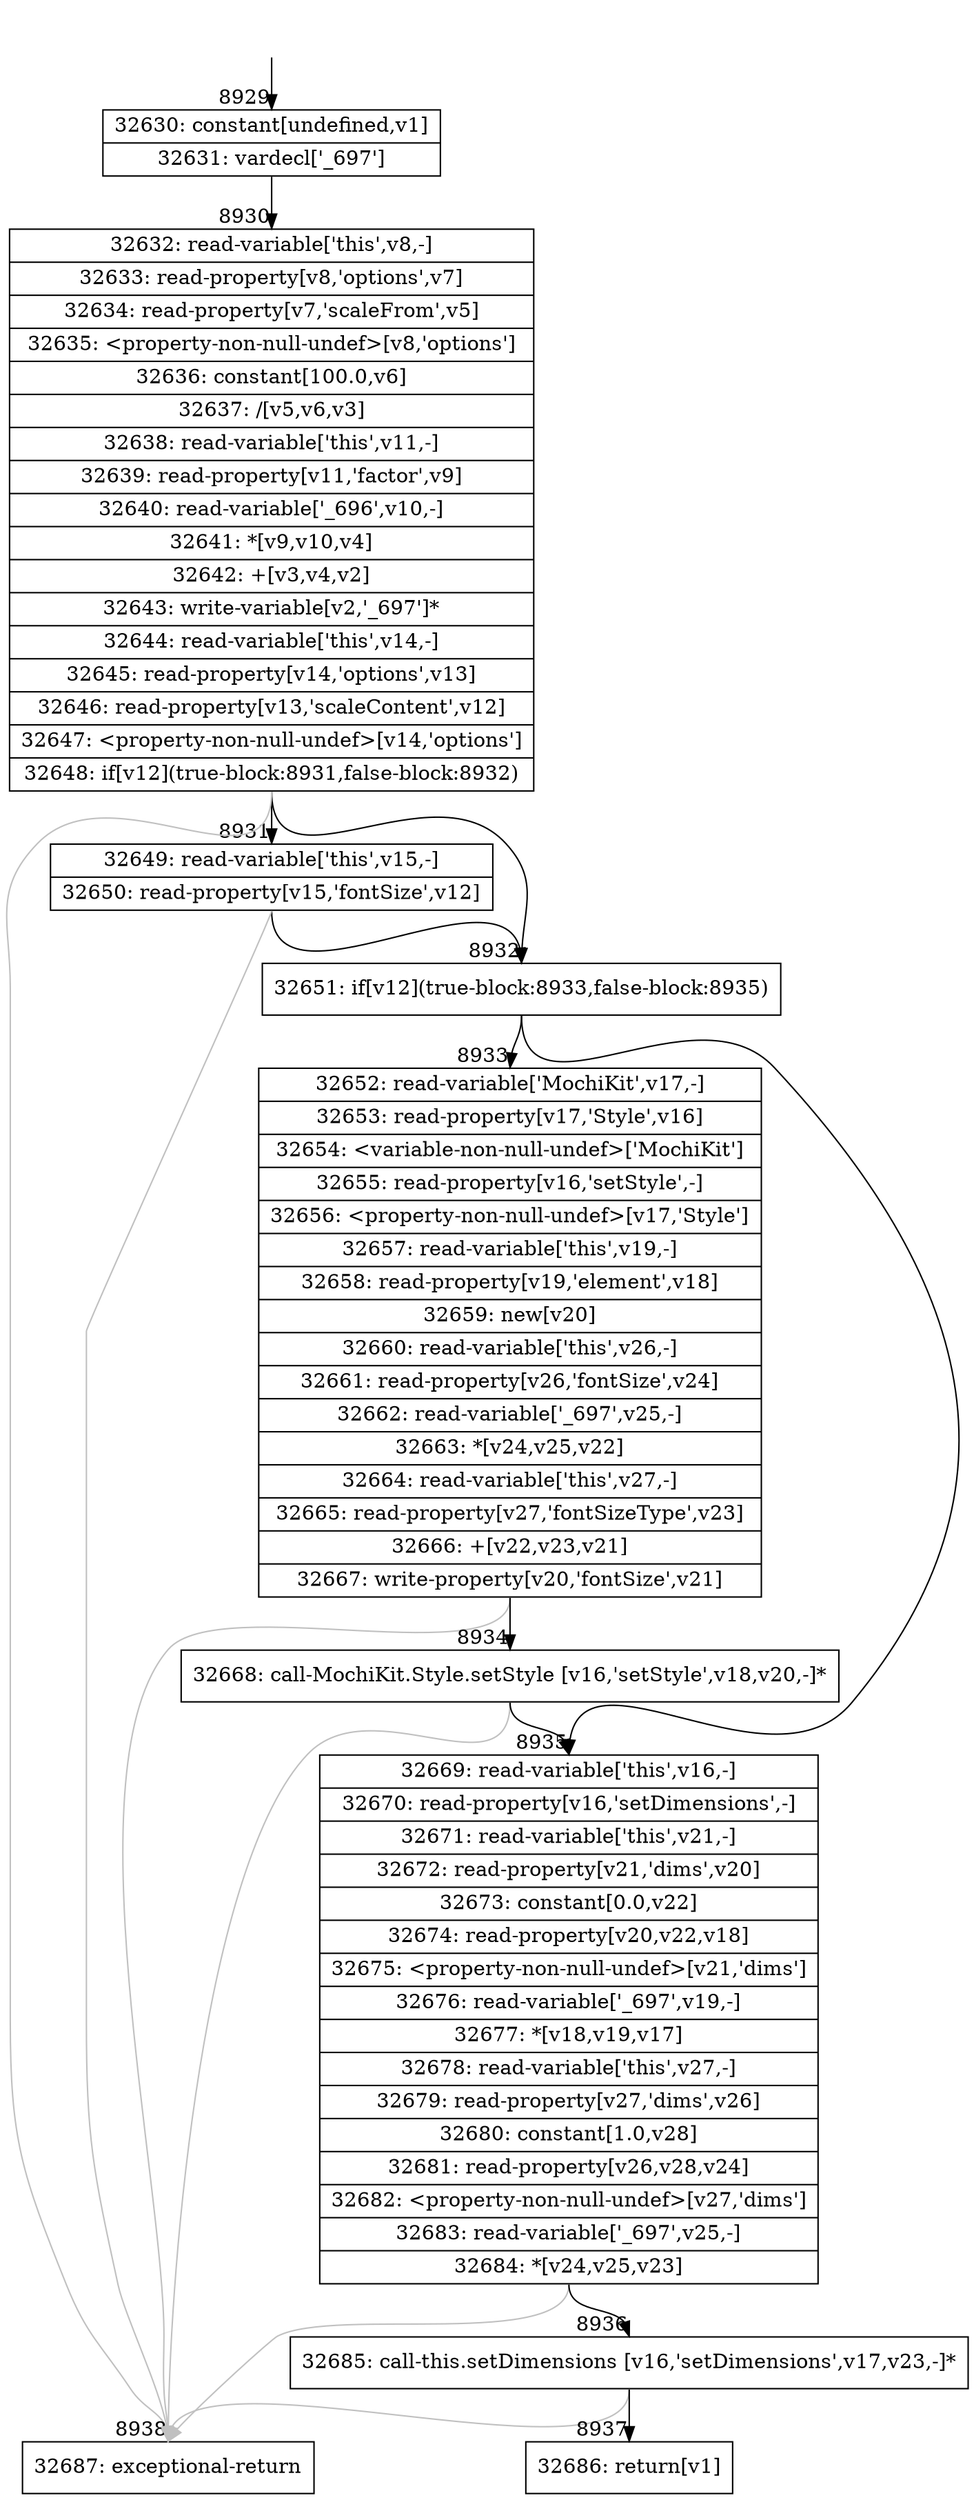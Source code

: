 digraph {
rankdir="TD"
BB_entry616[shape=none,label=""];
BB_entry616 -> BB8929 [tailport=s, headport=n, headlabel="    8929"]
BB8929 [shape=record label="{32630: constant[undefined,v1]|32631: vardecl['_697']}" ] 
BB8929 -> BB8930 [tailport=s, headport=n, headlabel="      8930"]
BB8930 [shape=record label="{32632: read-variable['this',v8,-]|32633: read-property[v8,'options',v7]|32634: read-property[v7,'scaleFrom',v5]|32635: \<property-non-null-undef\>[v8,'options']|32636: constant[100.0,v6]|32637: /[v5,v6,v3]|32638: read-variable['this',v11,-]|32639: read-property[v11,'factor',v9]|32640: read-variable['_696',v10,-]|32641: *[v9,v10,v4]|32642: +[v3,v4,v2]|32643: write-variable[v2,'_697']*|32644: read-variable['this',v14,-]|32645: read-property[v14,'options',v13]|32646: read-property[v13,'scaleContent',v12]|32647: \<property-non-null-undef\>[v14,'options']|32648: if[v12](true-block:8931,false-block:8932)}" ] 
BB8930 -> BB8932 [tailport=s, headport=n, headlabel="      8932"]
BB8930 -> BB8931 [tailport=s, headport=n, headlabel="      8931"]
BB8930 -> BB8938 [tailport=s, headport=n, color=gray, headlabel="      8938"]
BB8931 [shape=record label="{32649: read-variable['this',v15,-]|32650: read-property[v15,'fontSize',v12]}" ] 
BB8931 -> BB8932 [tailport=s, headport=n]
BB8931 -> BB8938 [tailport=s, headport=n, color=gray]
BB8932 [shape=record label="{32651: if[v12](true-block:8933,false-block:8935)}" ] 
BB8932 -> BB8933 [tailport=s, headport=n, headlabel="      8933"]
BB8932 -> BB8935 [tailport=s, headport=n, headlabel="      8935"]
BB8933 [shape=record label="{32652: read-variable['MochiKit',v17,-]|32653: read-property[v17,'Style',v16]|32654: \<variable-non-null-undef\>['MochiKit']|32655: read-property[v16,'setStyle',-]|32656: \<property-non-null-undef\>[v17,'Style']|32657: read-variable['this',v19,-]|32658: read-property[v19,'element',v18]|32659: new[v20]|32660: read-variable['this',v26,-]|32661: read-property[v26,'fontSize',v24]|32662: read-variable['_697',v25,-]|32663: *[v24,v25,v22]|32664: read-variable['this',v27,-]|32665: read-property[v27,'fontSizeType',v23]|32666: +[v22,v23,v21]|32667: write-property[v20,'fontSize',v21]}" ] 
BB8933 -> BB8934 [tailport=s, headport=n, headlabel="      8934"]
BB8933 -> BB8938 [tailport=s, headport=n, color=gray]
BB8934 [shape=record label="{32668: call-MochiKit.Style.setStyle [v16,'setStyle',v18,v20,-]*}" ] 
BB8934 -> BB8935 [tailport=s, headport=n]
BB8934 -> BB8938 [tailport=s, headport=n, color=gray]
BB8935 [shape=record label="{32669: read-variable['this',v16,-]|32670: read-property[v16,'setDimensions',-]|32671: read-variable['this',v21,-]|32672: read-property[v21,'dims',v20]|32673: constant[0.0,v22]|32674: read-property[v20,v22,v18]|32675: \<property-non-null-undef\>[v21,'dims']|32676: read-variable['_697',v19,-]|32677: *[v18,v19,v17]|32678: read-variable['this',v27,-]|32679: read-property[v27,'dims',v26]|32680: constant[1.0,v28]|32681: read-property[v26,v28,v24]|32682: \<property-non-null-undef\>[v27,'dims']|32683: read-variable['_697',v25,-]|32684: *[v24,v25,v23]}" ] 
BB8935 -> BB8936 [tailport=s, headport=n, headlabel="      8936"]
BB8935 -> BB8938 [tailport=s, headport=n, color=gray]
BB8936 [shape=record label="{32685: call-this.setDimensions [v16,'setDimensions',v17,v23,-]*}" ] 
BB8936 -> BB8937 [tailport=s, headport=n, headlabel="      8937"]
BB8936 -> BB8938 [tailport=s, headport=n, color=gray]
BB8937 [shape=record label="{32686: return[v1]}" ] 
BB8938 [shape=record label="{32687: exceptional-return}" ] 
//#$~ 6389
}
